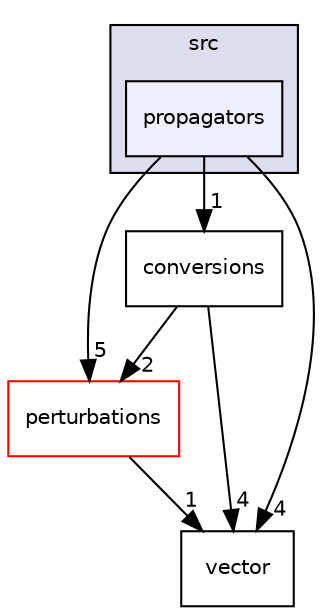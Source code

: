 digraph "src/propagators" {
  compound=true
  node [ fontsize="10", fontname="Helvetica"];
  edge [ labelfontsize="10", labelfontname="Helvetica"];
  subgraph clusterdir_68267d1309a1af8e8297ef4c3efbcdba {
    graph [ bgcolor="#ddddee", pencolor="black", label="src" fontname="Helvetica", fontsize="10", URL="dir_68267d1309a1af8e8297ef4c3efbcdba.html"]
  dir_f17970a62a7e5d096785e593c781d443 [shape=box, label="propagators", style="filled", fillcolor="#eeeeff", pencolor="black", URL="dir_f17970a62a7e5d096785e593c781d443.html"];
  }
  dir_6d92fb80b9641c838ab72716bed4978c [shape=box label="perturbations" fillcolor="white" style="filled" color="red" URL="dir_6d92fb80b9641c838ab72716bed4978c.html"];
  dir_7525d6432cd0d075dffa0aef6bc30566 [shape=box label="conversions" URL="dir_7525d6432cd0d075dffa0aef6bc30566.html"];
  dir_0baa9f3d984dd29d1429171590d769d6 [shape=box label="vector" URL="dir_0baa9f3d984dd29d1429171590d769d6.html"];
  dir_6d92fb80b9641c838ab72716bed4978c->dir_0baa9f3d984dd29d1429171590d769d6 [headlabel="1", labeldistance=1.5 headhref="dir_000004_000007.html"];
  dir_7525d6432cd0d075dffa0aef6bc30566->dir_6d92fb80b9641c838ab72716bed4978c [headlabel="2", labeldistance=1.5 headhref="dir_000002_000004.html"];
  dir_7525d6432cd0d075dffa0aef6bc30566->dir_0baa9f3d984dd29d1429171590d769d6 [headlabel="4", labeldistance=1.5 headhref="dir_000002_000007.html"];
  dir_f17970a62a7e5d096785e593c781d443->dir_6d92fb80b9641c838ab72716bed4978c [headlabel="5", labeldistance=1.5 headhref="dir_000003_000004.html"];
  dir_f17970a62a7e5d096785e593c781d443->dir_7525d6432cd0d075dffa0aef6bc30566 [headlabel="1", labeldistance=1.5 headhref="dir_000003_000002.html"];
  dir_f17970a62a7e5d096785e593c781d443->dir_0baa9f3d984dd29d1429171590d769d6 [headlabel="4", labeldistance=1.5 headhref="dir_000003_000007.html"];
}
